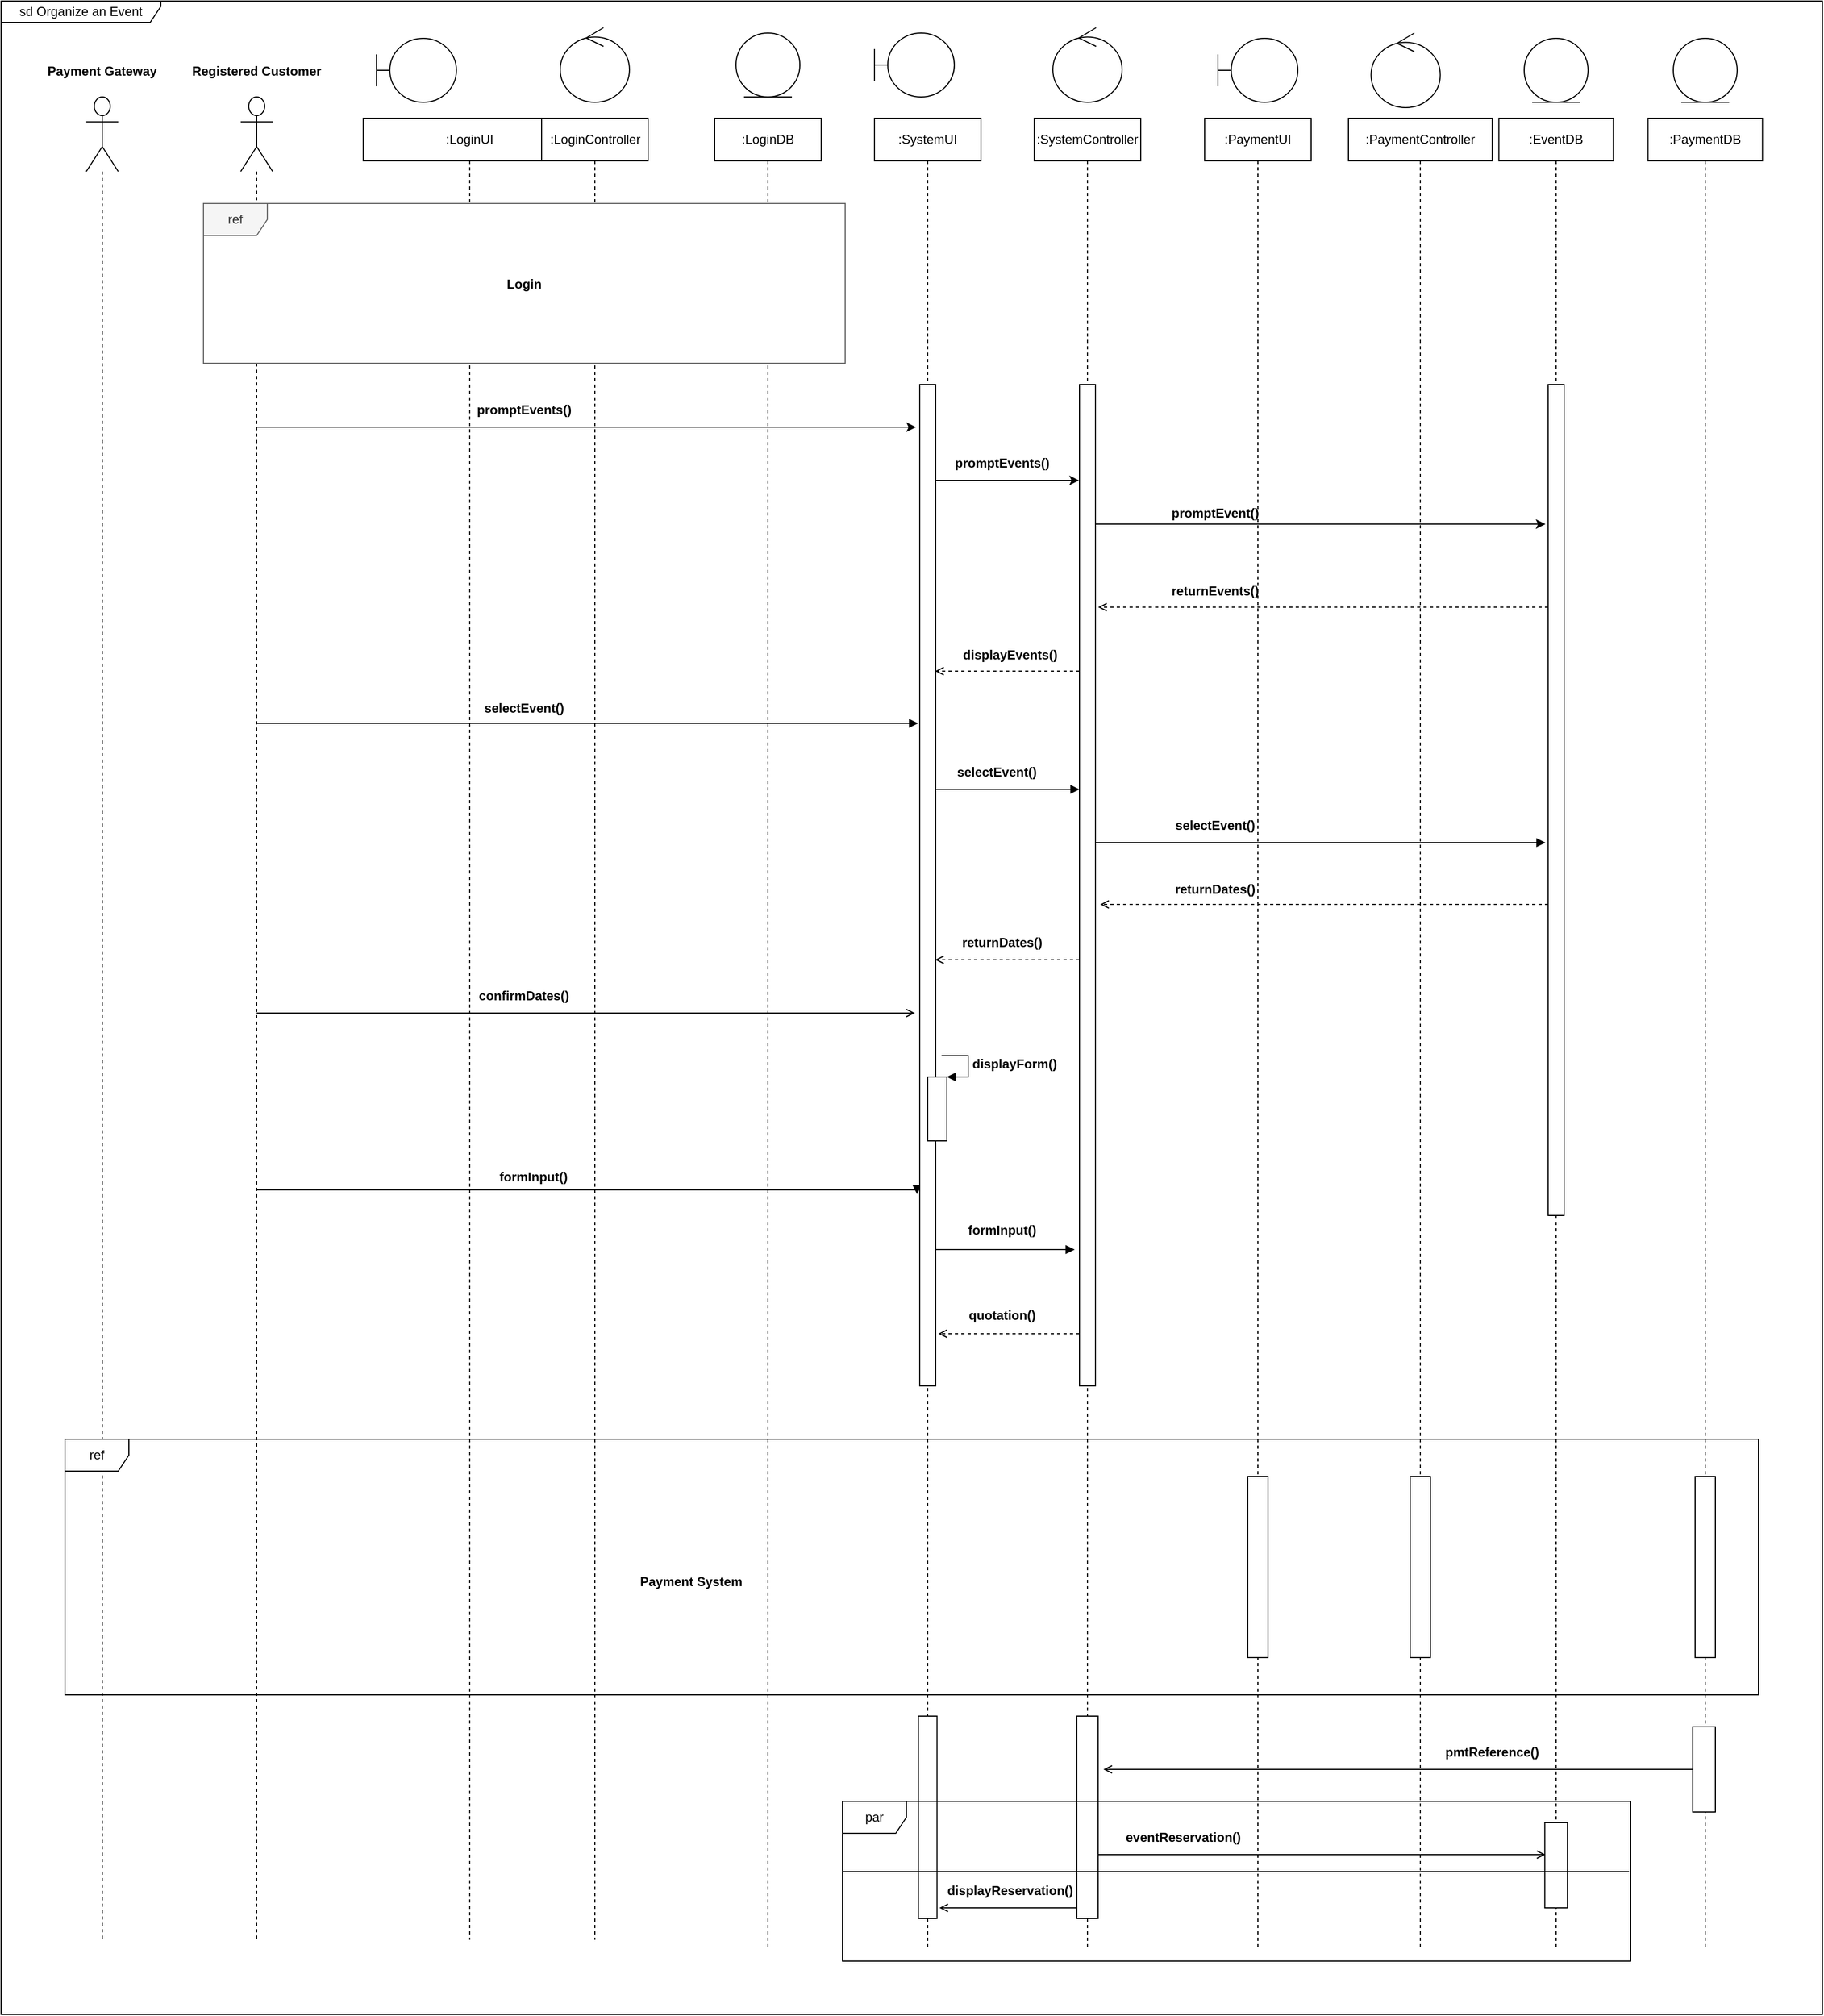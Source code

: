 <mxfile version="13.9.9" type="device"><diagram id="F5O9RtuBABSHmtN7B9J_" name="Page-1"><mxGraphModel dx="1463" dy="903" grid="1" gridSize="10" guides="1" tooltips="1" connect="1" arrows="1" fold="1" page="1" pageScale="1" pageWidth="850" pageHeight="1100" math="0" shadow="0"><root><mxCell id="0"/><mxCell id="1" parent="0"/><mxCell id="8txaacRLka2x8FIRkaEl-2" value="" style="shape=umlLifeline;participant=umlActor;perimeter=lifelinePerimeter;whiteSpace=wrap;html=1;container=1;collapsible=0;recursiveResize=0;verticalAlign=top;spacingTop=36;outlineConnect=0;size=70;" vertex="1" parent="1"><mxGeometry x="90" y="320" width="30" height="1730" as="geometry"/></mxCell><mxCell id="8txaacRLka2x8FIRkaEl-4" value="Payment Gateway" style="text;align=center;fontStyle=1;verticalAlign=middle;spacingLeft=3;spacingRight=3;strokeColor=none;rotatable=0;points=[[0,0.5],[1,0.5]];portConstraint=eastwest;" vertex="1" parent="1"><mxGeometry x="65" y="282" width="80" height="26" as="geometry"/></mxCell><mxCell id="8txaacRLka2x8FIRkaEl-5" value="Registered Customer" style="text;align=center;fontStyle=1;verticalAlign=middle;spacingLeft=3;spacingRight=3;strokeColor=none;rotatable=0;points=[[0,0.5],[1,0.5]];portConstraint=eastwest;" vertex="1" parent="1"><mxGeometry x="210" y="282" width="80" height="26" as="geometry"/></mxCell><mxCell id="8txaacRLka2x8FIRkaEl-31" style="edgeStyle=orthogonalEdgeStyle;rounded=0;orthogonalLoop=1;jettySize=auto;html=1;" edge="1" parent="1" source="8txaacRLka2x8FIRkaEl-6"><mxGeometry relative="1" as="geometry"><mxPoint x="869" y="630" as="targetPoint"/><Array as="points"><mxPoint x="869" y="630"/></Array></mxGeometry></mxCell><mxCell id="8txaacRLka2x8FIRkaEl-51" style="edgeStyle=orthogonalEdgeStyle;rounded=0;orthogonalLoop=1;jettySize=auto;html=1;startArrow=none;startFill=0;endArrow=block;endFill=1;" edge="1" parent="1" source="8txaacRLka2x8FIRkaEl-6"><mxGeometry relative="1" as="geometry"><mxPoint x="871" y="908" as="targetPoint"/><Array as="points"><mxPoint x="410" y="908"/><mxPoint x="410" y="908"/></Array></mxGeometry></mxCell><mxCell id="8txaacRLka2x8FIRkaEl-63" style="edgeStyle=orthogonalEdgeStyle;rounded=0;orthogonalLoop=1;jettySize=auto;html=1;startArrow=none;startFill=0;endArrow=open;endFill=0;" edge="1" parent="1" source="8txaacRLka2x8FIRkaEl-6"><mxGeometry relative="1" as="geometry"><mxPoint x="868" y="1180" as="targetPoint"/><Array as="points"><mxPoint x="420" y="1180"/><mxPoint x="420" y="1180"/></Array></mxGeometry></mxCell><mxCell id="8txaacRLka2x8FIRkaEl-68" style="edgeStyle=orthogonalEdgeStyle;rounded=0;orthogonalLoop=1;jettySize=auto;html=1;startArrow=none;startFill=0;endArrow=block;endFill=1;" edge="1" parent="1" source="8txaacRLka2x8FIRkaEl-6"><mxGeometry relative="1" as="geometry"><mxPoint x="870" y="1350" as="targetPoint"/><Array as="points"><mxPoint x="420" y="1346"/><mxPoint x="420" y="1346"/></Array></mxGeometry></mxCell><mxCell id="8txaacRLka2x8FIRkaEl-6" value="" style="shape=umlLifeline;participant=umlActor;perimeter=lifelinePerimeter;whiteSpace=wrap;html=1;container=1;collapsible=0;recursiveResize=0;verticalAlign=top;spacingTop=36;outlineConnect=0;size=70;" vertex="1" parent="1"><mxGeometry x="235" y="320" width="30" height="1730" as="geometry"/></mxCell><mxCell id="8txaacRLka2x8FIRkaEl-8" value=":LoginUI" style="shape=umlLifeline;perimeter=lifelinePerimeter;whiteSpace=wrap;html=1;container=1;collapsible=0;recursiveResize=0;outlineConnect=0;" vertex="1" parent="1"><mxGeometry x="350" y="340" width="200" height="1710" as="geometry"/></mxCell><mxCell id="8txaacRLka2x8FIRkaEl-32" value="promptEvents()" style="text;align=center;fontStyle=1;verticalAlign=middle;spacingLeft=3;spacingRight=3;strokeColor=none;rotatable=0;points=[[0,0.5],[1,0.5]];portConstraint=eastwest;" vertex="1" parent="8txaacRLka2x8FIRkaEl-8"><mxGeometry x="111.25" y="260" width="80" height="26" as="geometry"/></mxCell><mxCell id="8txaacRLka2x8FIRkaEl-64" value="confirmDates()" style="text;align=center;fontStyle=1;verticalAlign=middle;spacingLeft=3;spacingRight=3;strokeColor=none;rotatable=0;points=[[0,0.5],[1,0.5]];portConstraint=eastwest;" vertex="1" parent="8txaacRLka2x8FIRkaEl-8"><mxGeometry x="111" y="810" width="80" height="26" as="geometry"/></mxCell><mxCell id="8txaacRLka2x8FIRkaEl-69" value="formInput()" style="text;align=center;fontStyle=1;verticalAlign=middle;spacingLeft=3;spacingRight=3;strokeColor=none;rotatable=0;points=[[0,0.5],[1,0.5]];portConstraint=eastwest;" vertex="1" parent="8txaacRLka2x8FIRkaEl-8"><mxGeometry x="120" y="980" width="80" height="26" as="geometry"/></mxCell><mxCell id="8txaacRLka2x8FIRkaEl-9" value=":LoginController" style="shape=umlLifeline;perimeter=lifelinePerimeter;whiteSpace=wrap;html=1;container=1;collapsible=0;recursiveResize=0;outlineConnect=0;" vertex="1" parent="1"><mxGeometry x="517.5" y="340" width="100" height="1710" as="geometry"/></mxCell><mxCell id="8txaacRLka2x8FIRkaEl-10" value=":LoginDB" style="shape=umlLifeline;perimeter=lifelinePerimeter;whiteSpace=wrap;html=1;container=1;collapsible=0;recursiveResize=0;outlineConnect=0;" vertex="1" parent="1"><mxGeometry x="680" y="340" width="100" height="1720" as="geometry"/></mxCell><mxCell id="8txaacRLka2x8FIRkaEl-11" value="" style="shape=umlBoundary;whiteSpace=wrap;html=1;" vertex="1" parent="1"><mxGeometry x="362.5" y="265" width="75" height="60" as="geometry"/></mxCell><mxCell id="8txaacRLka2x8FIRkaEl-12" value="" style="ellipse;shape=umlControl;whiteSpace=wrap;html=1;" vertex="1" parent="1"><mxGeometry x="535" y="255" width="65" height="70" as="geometry"/></mxCell><mxCell id="8txaacRLka2x8FIRkaEl-13" value="" style="ellipse;shape=umlEntity;whiteSpace=wrap;html=1;" vertex="1" parent="1"><mxGeometry x="700" y="260" width="60" height="60" as="geometry"/></mxCell><mxCell id="8txaacRLka2x8FIRkaEl-14" value=":SystemUI" style="shape=umlLifeline;perimeter=lifelinePerimeter;whiteSpace=wrap;html=1;container=1;collapsible=0;recursiveResize=0;outlineConnect=0;" vertex="1" parent="1"><mxGeometry x="830" y="340" width="100" height="1720" as="geometry"/></mxCell><mxCell id="8txaacRLka2x8FIRkaEl-29" value="" style="html=1;points=[];perimeter=orthogonalPerimeter;" vertex="1" parent="8txaacRLka2x8FIRkaEl-14"><mxGeometry x="42.5" y="250" width="15" height="940" as="geometry"/></mxCell><mxCell id="8txaacRLka2x8FIRkaEl-65" value="" style="html=1;points=[];perimeter=orthogonalPerimeter;" vertex="1" parent="8txaacRLka2x8FIRkaEl-14"><mxGeometry x="50" y="900" width="18" height="60" as="geometry"/></mxCell><mxCell id="8txaacRLka2x8FIRkaEl-66" value="&lt;b&gt;&lt;font style=&quot;font-size: 12px&quot;&gt;displayForm()&lt;/font&gt;&lt;/b&gt;" style="edgeStyle=orthogonalEdgeStyle;html=1;align=left;spacingLeft=2;endArrow=block;rounded=0;entryX=1;entryY=0;" edge="1" target="8txaacRLka2x8FIRkaEl-65" parent="8txaacRLka2x8FIRkaEl-14"><mxGeometry relative="1" as="geometry"><mxPoint x="63" y="880" as="sourcePoint"/><Array as="points"><mxPoint x="88" y="880"/></Array></mxGeometry></mxCell><mxCell id="8txaacRLka2x8FIRkaEl-93" value="" style="html=1;points=[];perimeter=orthogonalPerimeter;" vertex="1" parent="8txaacRLka2x8FIRkaEl-14"><mxGeometry x="41.25" y="1500" width="17.5" height="190" as="geometry"/></mxCell><mxCell id="8txaacRLka2x8FIRkaEl-15" value="" style="shape=umlBoundary;whiteSpace=wrap;html=1;" vertex="1" parent="1"><mxGeometry x="830" y="260" width="75" height="60" as="geometry"/></mxCell><mxCell id="8txaacRLka2x8FIRkaEl-16" value=":SystemController" style="shape=umlLifeline;perimeter=lifelinePerimeter;whiteSpace=wrap;html=1;container=1;collapsible=0;recursiveResize=0;outlineConnect=0;" vertex="1" parent="1"><mxGeometry x="980" y="340" width="100" height="1720" as="geometry"/></mxCell><mxCell id="8txaacRLka2x8FIRkaEl-33" value="" style="html=1;points=[];perimeter=orthogonalPerimeter;" vertex="1" parent="8txaacRLka2x8FIRkaEl-16"><mxGeometry x="42.5" y="250" width="15" height="940" as="geometry"/></mxCell><mxCell id="8txaacRLka2x8FIRkaEl-90" value="" style="html=1;points=[];perimeter=orthogonalPerimeter;" vertex="1" parent="8txaacRLka2x8FIRkaEl-16"><mxGeometry x="40" y="1500" width="20" height="190" as="geometry"/></mxCell><mxCell id="8txaacRLka2x8FIRkaEl-17" value="" style="ellipse;shape=umlControl;whiteSpace=wrap;html=1;" vertex="1" parent="1"><mxGeometry x="997.5" y="255" width="65" height="70" as="geometry"/></mxCell><mxCell id="8txaacRLka2x8FIRkaEl-18" value="" style="shape=umlBoundary;whiteSpace=wrap;html=1;" vertex="1" parent="1"><mxGeometry x="1152.5" y="265" width="75" height="60" as="geometry"/></mxCell><mxCell id="8txaacRLka2x8FIRkaEl-19" value=":PaymentUI" style="shape=umlLifeline;perimeter=lifelinePerimeter;whiteSpace=wrap;html=1;container=1;collapsible=0;recursiveResize=0;outlineConnect=0;" vertex="1" parent="1"><mxGeometry x="1140" y="340" width="100" height="1720" as="geometry"/></mxCell><mxCell id="8txaacRLka2x8FIRkaEl-39" value="promptEvent()" style="text;align=center;fontStyle=1;verticalAlign=middle;spacingLeft=3;spacingRight=3;strokeColor=none;rotatable=0;points=[[0,0.5],[1,0.5]];portConstraint=eastwest;" vertex="1" parent="8txaacRLka2x8FIRkaEl-19"><mxGeometry x="-30" y="357" width="80" height="26" as="geometry"/></mxCell><mxCell id="8txaacRLka2x8FIRkaEl-20" value="" style="ellipse;shape=umlControl;whiteSpace=wrap;html=1;" vertex="1" parent="1"><mxGeometry x="1296.25" y="260" width="65" height="70" as="geometry"/></mxCell><mxCell id="8txaacRLka2x8FIRkaEl-22" value=":PaymentController" style="shape=umlLifeline;perimeter=lifelinePerimeter;whiteSpace=wrap;html=1;container=1;collapsible=0;recursiveResize=0;outlineConnect=0;" vertex="1" parent="1"><mxGeometry x="1275" y="340" width="135" height="1720" as="geometry"/></mxCell><mxCell id="8txaacRLka2x8FIRkaEl-92" value="pmtReference()" style="text;align=center;fontStyle=1;verticalAlign=middle;spacingLeft=3;spacingRight=3;strokeColor=none;rotatable=0;points=[[0,0.5],[1,0.5]];portConstraint=eastwest;" vertex="1" parent="8txaacRLka2x8FIRkaEl-22"><mxGeometry x="95" y="1520" width="80" height="26" as="geometry"/></mxCell><mxCell id="8txaacRLka2x8FIRkaEl-23" value="" style="ellipse;shape=umlEntity;whiteSpace=wrap;html=1;" vertex="1" parent="1"><mxGeometry x="1440" y="265" width="60" height="60" as="geometry"/></mxCell><mxCell id="8txaacRLka2x8FIRkaEl-25" value=":EventDB" style="shape=umlLifeline;perimeter=lifelinePerimeter;whiteSpace=wrap;html=1;container=1;collapsible=0;recursiveResize=0;outlineConnect=0;" vertex="1" parent="1"><mxGeometry x="1416.25" y="340" width="107.5" height="1720" as="geometry"/></mxCell><mxCell id="8txaacRLka2x8FIRkaEl-37" value="" style="html=1;points=[];perimeter=orthogonalPerimeter;" vertex="1" parent="8txaacRLka2x8FIRkaEl-25"><mxGeometry x="46.25" y="250" width="15" height="780" as="geometry"/></mxCell><mxCell id="8txaacRLka2x8FIRkaEl-95" value="" style="html=1;points=[];perimeter=orthogonalPerimeter;" vertex="1" parent="8txaacRLka2x8FIRkaEl-25"><mxGeometry x="43.12" y="1600" width="21.25" height="80" as="geometry"/></mxCell><mxCell id="8txaacRLka2x8FIRkaEl-27" value="ref" style="shape=umlFrame;whiteSpace=wrap;html=1;fillColor=#f5f5f5;strokeColor=#666666;fontColor=#333333;shadow=0;swimlaneFillColor=#ffffff;" vertex="1" parent="1"><mxGeometry x="200" y="420" width="602.5" height="150" as="geometry"/></mxCell><mxCell id="8txaacRLka2x8FIRkaEl-28" value="Login" style="text;align=center;fontStyle=1;verticalAlign=middle;spacingLeft=3;spacingRight=3;strokeColor=none;rotatable=0;points=[[0,0.5],[1,0.5]];portConstraint=eastwest;" vertex="1" parent="1"><mxGeometry x="461.25" y="482" width="80" height="26" as="geometry"/></mxCell><mxCell id="8txaacRLka2x8FIRkaEl-34" style="edgeStyle=orthogonalEdgeStyle;rounded=0;orthogonalLoop=1;jettySize=auto;html=1;" edge="1" parent="1" source="8txaacRLka2x8FIRkaEl-29"><mxGeometry relative="1" as="geometry"><mxPoint x="1022" y="680" as="targetPoint"/><Array as="points"><mxPoint x="1022" y="680"/></Array></mxGeometry></mxCell><mxCell id="8txaacRLka2x8FIRkaEl-35" value="promptEvents()" style="text;align=center;fontStyle=1;verticalAlign=middle;spacingLeft=3;spacingRight=3;strokeColor=none;rotatable=0;points=[[0,0.5],[1,0.5]];portConstraint=eastwest;" vertex="1" parent="1"><mxGeometry x="910" y="650" width="80" height="26" as="geometry"/></mxCell><mxCell id="8txaacRLka2x8FIRkaEl-38" style="edgeStyle=orthogonalEdgeStyle;rounded=0;orthogonalLoop=1;jettySize=auto;html=1;" edge="1" parent="1" source="8txaacRLka2x8FIRkaEl-33"><mxGeometry relative="1" as="geometry"><mxPoint x="1460" y="721" as="targetPoint"/><Array as="points"><mxPoint x="1150" y="721"/><mxPoint x="1150" y="721"/></Array></mxGeometry></mxCell><mxCell id="8txaacRLka2x8FIRkaEl-41" style="edgeStyle=orthogonalEdgeStyle;rounded=0;orthogonalLoop=1;jettySize=auto;html=1;dashed=1;endArrow=open;endFill=0;" edge="1" parent="1" source="8txaacRLka2x8FIRkaEl-37"><mxGeometry relative="1" as="geometry"><mxPoint x="1040" y="799" as="targetPoint"/><Array as="points"><mxPoint x="1340" y="799"/><mxPoint x="1340" y="799"/></Array></mxGeometry></mxCell><mxCell id="8txaacRLka2x8FIRkaEl-43" value="returnEvents()" style="text;align=center;fontStyle=1;verticalAlign=middle;spacingLeft=3;spacingRight=3;strokeColor=none;rotatable=0;points=[[0,0.5],[1,0.5]];portConstraint=eastwest;" vertex="1" parent="1"><mxGeometry x="1110" y="770" width="80" height="26" as="geometry"/></mxCell><mxCell id="8txaacRLka2x8FIRkaEl-46" style="edgeStyle=orthogonalEdgeStyle;rounded=0;orthogonalLoop=1;jettySize=auto;html=1;dashed=1;startArrow=none;startFill=0;endArrow=open;endFill=0;" edge="1" parent="1" source="8txaacRLka2x8FIRkaEl-33"><mxGeometry relative="1" as="geometry"><mxPoint x="887" y="859" as="targetPoint"/><Array as="points"><mxPoint x="990" y="859"/><mxPoint x="990" y="859"/></Array></mxGeometry></mxCell><mxCell id="8txaacRLka2x8FIRkaEl-47" value="displayEvents()" style="text;align=center;fontStyle=1;verticalAlign=middle;spacingLeft=3;spacingRight=3;strokeColor=none;rotatable=0;points=[[0,0.5],[1,0.5]];portConstraint=eastwest;" vertex="1" parent="1"><mxGeometry x="917.5" y="830" width="80" height="26" as="geometry"/></mxCell><mxCell id="8txaacRLka2x8FIRkaEl-53" style="edgeStyle=orthogonalEdgeStyle;rounded=0;orthogonalLoop=1;jettySize=auto;html=1;startArrow=none;startFill=0;endArrow=block;endFill=1;" edge="1" parent="1" source="8txaacRLka2x8FIRkaEl-29" target="8txaacRLka2x8FIRkaEl-33"><mxGeometry relative="1" as="geometry"><Array as="points"><mxPoint x="960" y="970"/><mxPoint x="960" y="970"/></Array></mxGeometry></mxCell><mxCell id="8txaacRLka2x8FIRkaEl-55" style="edgeStyle=orthogonalEdgeStyle;rounded=0;orthogonalLoop=1;jettySize=auto;html=1;startArrow=none;startFill=0;endArrow=block;endFill=1;" edge="1" parent="1" source="8txaacRLka2x8FIRkaEl-33"><mxGeometry relative="1" as="geometry"><mxPoint x="1460" y="1020" as="targetPoint"/><Array as="points"><mxPoint x="1460" y="1020"/></Array></mxGeometry></mxCell><mxCell id="8txaacRLka2x8FIRkaEl-56" value="selectEvent()" style="text;align=center;fontStyle=1;verticalAlign=middle;spacingLeft=3;spacingRight=3;strokeColor=none;rotatable=0;points=[[0,0.5],[1,0.5]];portConstraint=eastwest;" vertex="1" parent="1"><mxGeometry x="1110" y="990" width="80" height="26" as="geometry"/></mxCell><mxCell id="8txaacRLka2x8FIRkaEl-57" value="selectEvent()" style="text;align=center;fontStyle=1;verticalAlign=middle;spacingLeft=3;spacingRight=3;strokeColor=none;rotatable=0;points=[[0,0.5],[1,0.5]];portConstraint=eastwest;" vertex="1" parent="1"><mxGeometry x="905" y="940" width="80" height="26" as="geometry"/></mxCell><mxCell id="8txaacRLka2x8FIRkaEl-58" value="selectEvent()" style="text;align=center;fontStyle=1;verticalAlign=middle;spacingLeft=3;spacingRight=3;strokeColor=none;rotatable=0;points=[[0,0.5],[1,0.5]];portConstraint=eastwest;" vertex="1" parent="1"><mxGeometry x="461.25" y="880" width="80" height="26" as="geometry"/></mxCell><mxCell id="8txaacRLka2x8FIRkaEl-59" style="edgeStyle=orthogonalEdgeStyle;rounded=0;orthogonalLoop=1;jettySize=auto;html=1;startArrow=none;startFill=0;endArrow=open;endFill=0;dashed=1;" edge="1" parent="1" source="8txaacRLka2x8FIRkaEl-37"><mxGeometry relative="1" as="geometry"><mxPoint x="1042" y="1078" as="targetPoint"/><Array as="points"><mxPoint x="1370" y="1078"/><mxPoint x="1370" y="1078"/></Array></mxGeometry></mxCell><mxCell id="8txaacRLka2x8FIRkaEl-60" value="returnDates()" style="text;align=center;fontStyle=1;verticalAlign=middle;spacingLeft=3;spacingRight=3;strokeColor=none;rotatable=0;points=[[0,0.5],[1,0.5]];portConstraint=eastwest;" vertex="1" parent="1"><mxGeometry x="1110" y="1050" width="80" height="26" as="geometry"/></mxCell><mxCell id="8txaacRLka2x8FIRkaEl-61" style="edgeStyle=orthogonalEdgeStyle;rounded=0;orthogonalLoop=1;jettySize=auto;html=1;dashed=1;startArrow=none;startFill=0;endArrow=open;endFill=0;" edge="1" parent="1" source="8txaacRLka2x8FIRkaEl-33"><mxGeometry relative="1" as="geometry"><mxPoint x="887" y="1130" as="targetPoint"/><Array as="points"><mxPoint x="887" y="1130"/></Array></mxGeometry></mxCell><mxCell id="8txaacRLka2x8FIRkaEl-62" value="returnDates()" style="text;align=center;fontStyle=1;verticalAlign=middle;spacingLeft=3;spacingRight=3;strokeColor=none;rotatable=0;points=[[0,0.5],[1,0.5]];portConstraint=eastwest;" vertex="1" parent="1"><mxGeometry x="910" y="1100" width="80" height="26" as="geometry"/></mxCell><mxCell id="8txaacRLka2x8FIRkaEl-72" style="edgeStyle=orthogonalEdgeStyle;rounded=0;orthogonalLoop=1;jettySize=auto;html=1;startArrow=none;startFill=0;endArrow=block;endFill=1;" edge="1" parent="1" source="8txaacRLka2x8FIRkaEl-29"><mxGeometry relative="1" as="geometry"><mxPoint x="1018" y="1402" as="targetPoint"/><Array as="points"><mxPoint x="940" y="1402"/><mxPoint x="940" y="1402"/></Array></mxGeometry></mxCell><mxCell id="8txaacRLka2x8FIRkaEl-73" value="formInput()" style="text;align=center;fontStyle=1;verticalAlign=middle;spacingLeft=3;spacingRight=3;strokeColor=none;rotatable=0;points=[[0,0.5],[1,0.5]];portConstraint=eastwest;" vertex="1" parent="1"><mxGeometry x="910" y="1370" width="80" height="26" as="geometry"/></mxCell><mxCell id="8txaacRLka2x8FIRkaEl-74" style="edgeStyle=orthogonalEdgeStyle;rounded=0;orthogonalLoop=1;jettySize=auto;html=1;startArrow=none;startFill=0;endArrow=open;endFill=0;dashed=1;" edge="1" parent="1" source="8txaacRLka2x8FIRkaEl-33"><mxGeometry relative="1" as="geometry"><mxPoint x="890" y="1481" as="targetPoint"/><Array as="points"><mxPoint x="990" y="1481"/><mxPoint x="990" y="1481"/></Array></mxGeometry></mxCell><mxCell id="8txaacRLka2x8FIRkaEl-77" value="quotation()" style="text;align=center;fontStyle=1;verticalAlign=middle;spacingLeft=3;spacingRight=3;strokeColor=none;rotatable=0;points=[[0,0.5],[1,0.5]];portConstraint=eastwest;" vertex="1" parent="1"><mxGeometry x="910" y="1450" width="80" height="26" as="geometry"/></mxCell><mxCell id="8txaacRLka2x8FIRkaEl-78" value=":PaymentDB" style="shape=umlLifeline;perimeter=lifelinePerimeter;whiteSpace=wrap;html=1;container=1;collapsible=0;recursiveResize=0;outlineConnect=0;" vertex="1" parent="1"><mxGeometry x="1556.25" y="340" width="107.5" height="1720" as="geometry"/></mxCell><mxCell id="8txaacRLka2x8FIRkaEl-87" value="" style="html=1;points=[];perimeter=orthogonalPerimeter;" vertex="1" parent="8txaacRLka2x8FIRkaEl-78"><mxGeometry x="42" y="1510" width="21.25" height="80" as="geometry"/></mxCell><mxCell id="8txaacRLka2x8FIRkaEl-80" value="" style="ellipse;shape=umlEntity;whiteSpace=wrap;html=1;" vertex="1" parent="1"><mxGeometry x="1580" y="265" width="60" height="60" as="geometry"/></mxCell><mxCell id="8txaacRLka2x8FIRkaEl-82" value="ref" style="shape=umlFrame;whiteSpace=wrap;html=1;" vertex="1" parent="1"><mxGeometry x="70" y="1580" width="1590" height="240" as="geometry"/></mxCell><mxCell id="8txaacRLka2x8FIRkaEl-83" value="" style="html=1;points=[];perimeter=orthogonalPerimeter;" vertex="1" parent="1"><mxGeometry x="1600.5" y="1615" width="19" height="170" as="geometry"/></mxCell><mxCell id="8txaacRLka2x8FIRkaEl-84" value="" style="html=1;points=[];perimeter=orthogonalPerimeter;" vertex="1" parent="1"><mxGeometry x="1180.5" y="1615" width="19" height="170" as="geometry"/></mxCell><mxCell id="8txaacRLka2x8FIRkaEl-85" value="" style="html=1;points=[];perimeter=orthogonalPerimeter;" vertex="1" parent="1"><mxGeometry x="1333" y="1615" width="19" height="170" as="geometry"/></mxCell><mxCell id="8txaacRLka2x8FIRkaEl-86" value="Payment System" style="text;align=center;fontStyle=1;verticalAlign=middle;spacingLeft=3;spacingRight=3;strokeColor=none;rotatable=0;points=[[0,0.5],[1,0.5]];portConstraint=eastwest;" vertex="1" parent="1"><mxGeometry x="618" y="1700" width="80" height="26" as="geometry"/></mxCell><mxCell id="8txaacRLka2x8FIRkaEl-91" style="edgeStyle=orthogonalEdgeStyle;rounded=0;orthogonalLoop=1;jettySize=auto;html=1;startArrow=none;startFill=0;endArrow=open;endFill=0;" edge="1" parent="1" source="8txaacRLka2x8FIRkaEl-87"><mxGeometry relative="1" as="geometry"><mxPoint x="1045" y="1890" as="targetPoint"/><Array as="points"><mxPoint x="1045" y="1890"/></Array></mxGeometry></mxCell><mxCell id="8txaacRLka2x8FIRkaEl-96" style="edgeStyle=orthogonalEdgeStyle;rounded=0;orthogonalLoop=1;jettySize=auto;html=1;entryX=0.03;entryY=0.375;entryDx=0;entryDy=0;entryPerimeter=0;startArrow=none;startFill=0;endArrow=open;endFill=0;" edge="1" parent="1" source="8txaacRLka2x8FIRkaEl-90" target="8txaacRLka2x8FIRkaEl-95"><mxGeometry relative="1" as="geometry"><Array as="points"><mxPoint x="1160" y="1970"/><mxPoint x="1160" y="1970"/></Array></mxGeometry></mxCell><mxCell id="8txaacRLka2x8FIRkaEl-97" value="eventReservation()" style="text;align=center;fontStyle=1;verticalAlign=middle;spacingLeft=3;spacingRight=3;strokeColor=none;rotatable=0;points=[[0,0.5],[1,0.5]];portConstraint=eastwest;" vertex="1" parent="1"><mxGeometry x="1080" y="1940" width="80" height="26" as="geometry"/></mxCell><mxCell id="8txaacRLka2x8FIRkaEl-98" style="edgeStyle=orthogonalEdgeStyle;rounded=0;orthogonalLoop=1;jettySize=auto;html=1;startArrow=none;startFill=0;endArrow=open;endFill=0;" edge="1" parent="1" source="8txaacRLka2x8FIRkaEl-90"><mxGeometry relative="1" as="geometry"><mxPoint x="891" y="2020" as="targetPoint"/><Array as="points"><mxPoint x="891" y="2020"/></Array></mxGeometry></mxCell><mxCell id="8txaacRLka2x8FIRkaEl-100" value="displayReservation()" style="text;align=center;fontStyle=1;verticalAlign=middle;spacingLeft=3;spacingRight=3;strokeColor=none;rotatable=0;points=[[0,0.5],[1,0.5]];portConstraint=eastwest;" vertex="1" parent="1"><mxGeometry x="917.5" y="1990" width="80" height="26" as="geometry"/></mxCell><mxCell id="8txaacRLka2x8FIRkaEl-101" value="par" style="shape=umlFrame;whiteSpace=wrap;html=1;" vertex="1" parent="1"><mxGeometry x="800" y="1920" width="740" height="150" as="geometry"/></mxCell><mxCell id="8txaacRLka2x8FIRkaEl-102" value="" style="line;strokeWidth=1;fillColor=none;align=left;verticalAlign=middle;spacingTop=-1;spacingLeft=3;spacingRight=3;rotatable=0;labelPosition=right;points=[];portConstraint=eastwest;" vertex="1" parent="1"><mxGeometry x="800" y="1982" width="738.5" height="8" as="geometry"/></mxCell><mxCell id="8txaacRLka2x8FIRkaEl-103" value="sd Organize an Event" style="shape=umlFrame;whiteSpace=wrap;html=1;width=150;height=20;" vertex="1" parent="1"><mxGeometry x="10" y="230" width="1710" height="1890" as="geometry"/></mxCell></root></mxGraphModel></diagram></mxfile>